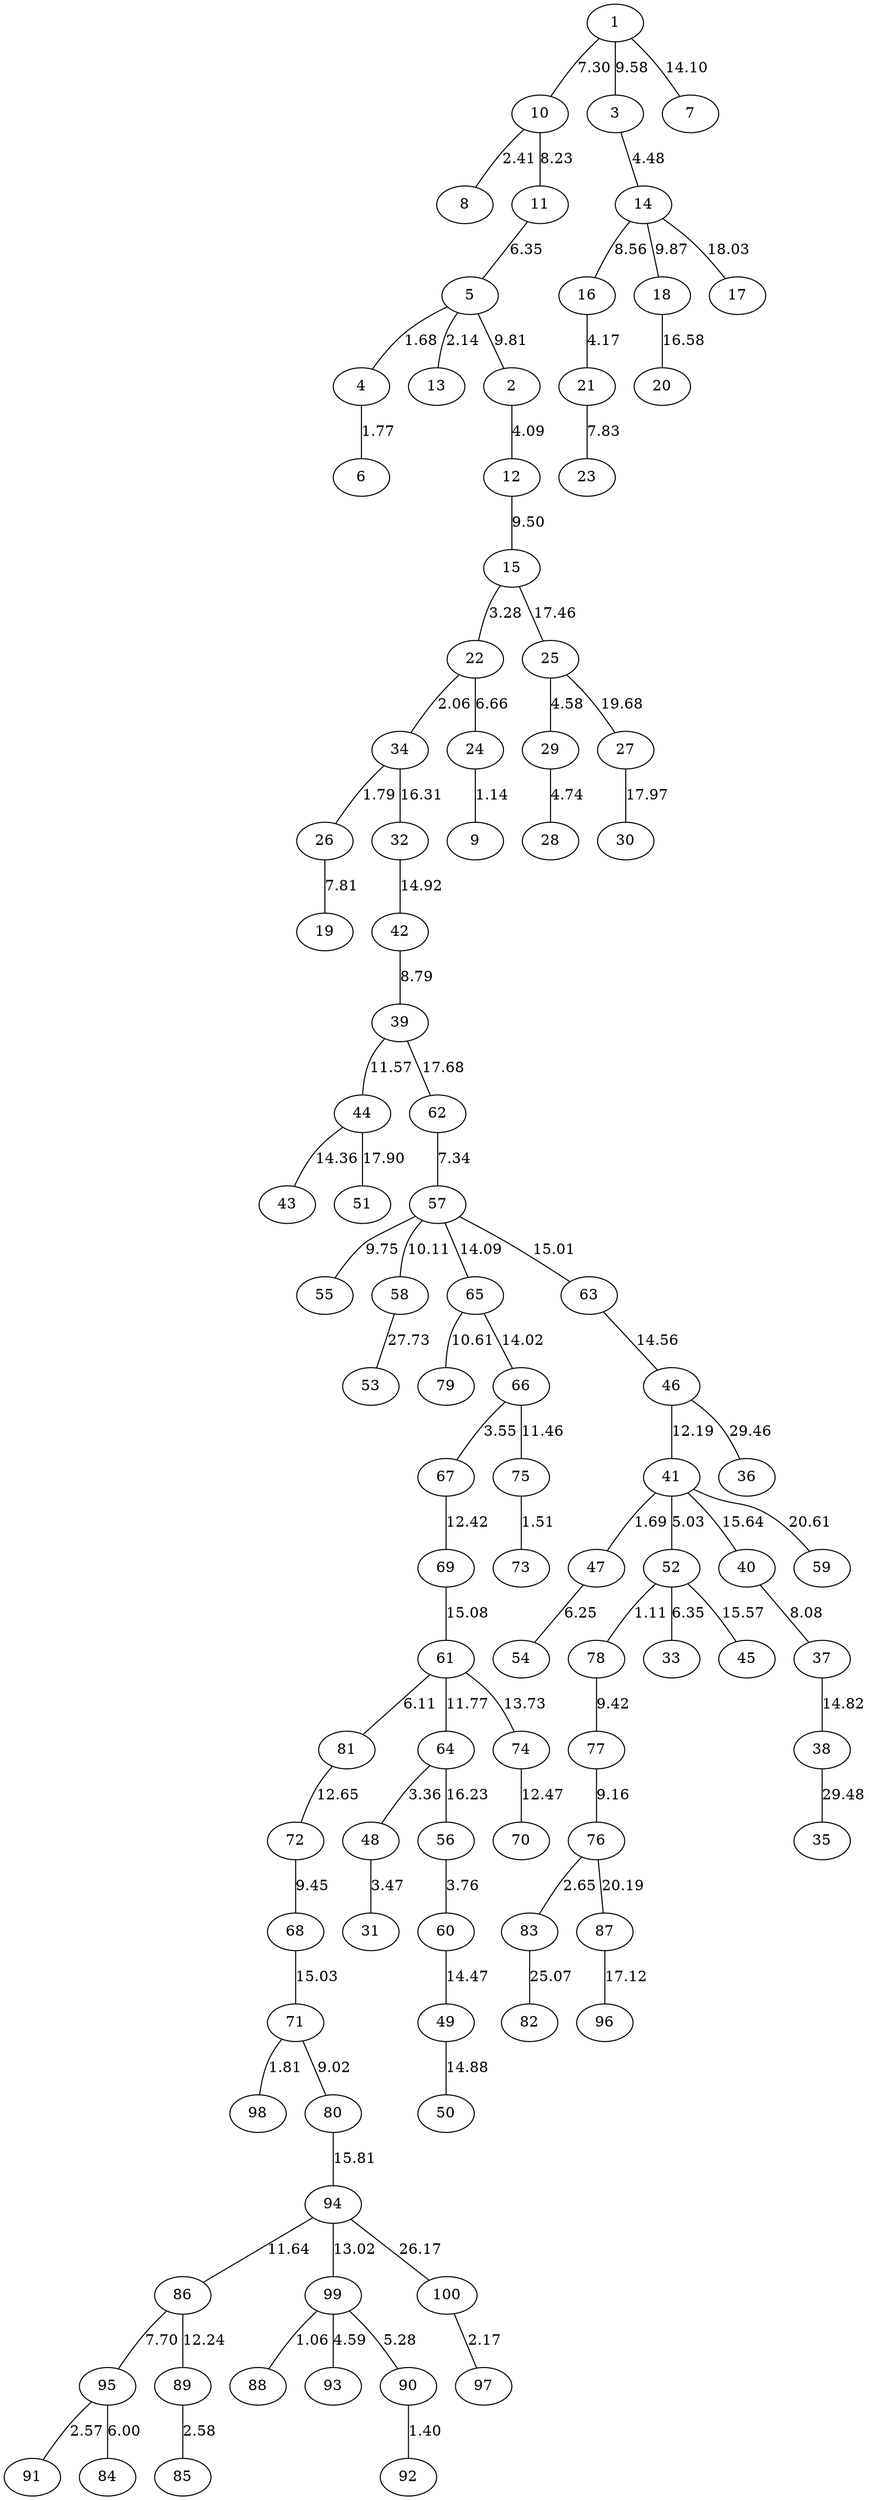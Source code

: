 graph {
1--10[label=7.30]
10--8[label=2.41]
10--11[label=8.23]
11--5[label=6.35]
5--4[label=1.68]
4--6[label=1.77]
5--13[label=2.14]
1--3[label=9.58]
3--14[label=4.48]
14--16[label=8.56]
16--21[label=4.17]
21--23[label=7.83]
5--2[label=9.81]
2--12[label=4.09]
12--15[label=9.50]
15--22[label=3.28]
22--34[label=2.06]
34--26[label=1.79]
22--24[label=6.66]
24--9[label=1.14]
26--19[label=7.81]
14--18[label=9.87]
1--7[label=14.10]
34--32[label=16.31]
32--42[label=14.92]
42--39[label=8.79]
39--44[label=11.57]
44--43[label=14.36]
18--20[label=16.58]
15--25[label=17.46]
25--29[label=4.58]
29--28[label=4.74]
39--62[label=17.68]
62--57[label=7.34]
57--55[label=9.75]
57--58[label=10.11]
57--65[label=14.09]
65--79[label=10.61]
65--66[label=14.02]
66--67[label=3.55]
66--75[label=11.46]
75--73[label=1.51]
67--69[label=12.42]
57--63[label=15.01]
63--46[label=14.56]
46--41[label=12.19]
41--47[label=1.69]
41--52[label=5.03]
52--78[label=1.11]
47--54[label=6.25]
52--33[label=6.35]
78--77[label=9.42]
77--76[label=9.16]
76--83[label=2.65]
69--61[label=15.08]
61--81[label=6.11]
61--64[label=11.77]
64--48[label=3.36]
48--31[label=3.47]
81--72[label=12.65]
72--68[label=9.45]
61--74[label=13.73]
74--70[label=12.47]
68--71[label=15.03]
71--98[label=1.81]
71--80[label=9.02]
52--45[label=15.57]
41--40[label=15.64]
40--37[label=8.08]
37--38[label=14.82]
80--94[label=15.81]
94--86[label=11.64]
86--95[label=7.70]
95--91[label=2.57]
95--84[label=6.00]
86--89[label=12.24]
89--85[label=2.58]
94--99[label=13.02]
99--88[label=1.06]
99--93[label=4.59]
99--90[label=5.28]
90--92[label=1.40]
64--56[label=16.23]
56--60[label=3.76]
60--49[label=14.47]
49--50[label=14.88]
44--51[label=17.90]
14--17[label=18.03]
25--27[label=19.68]
27--30[label=17.97]
76--87[label=20.19]
87--96[label=17.12]
41--59[label=20.61]
83--82[label=25.07]
94--100[label=26.17]
100--97[label=2.17]
58--53[label=27.73]
46--36[label=29.46]
38--35[label=29.48]
}
